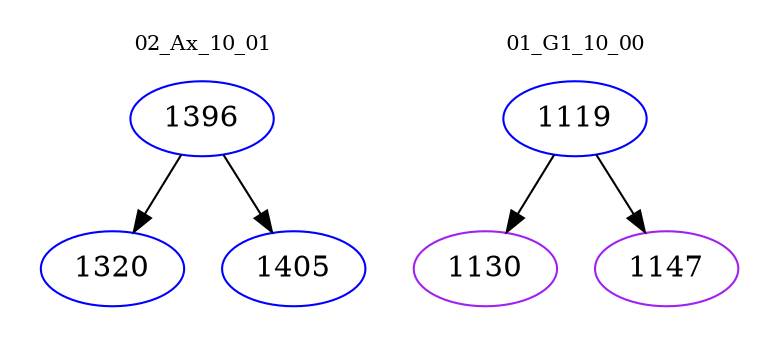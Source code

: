 digraph{
subgraph cluster_0 {
color = white
label = "02_Ax_10_01";
fontsize=10;
T0_1396 [label="1396", color="blue"]
T0_1396 -> T0_1320 [color="black"]
T0_1320 [label="1320", color="blue"]
T0_1396 -> T0_1405 [color="black"]
T0_1405 [label="1405", color="blue"]
}
subgraph cluster_1 {
color = white
label = "01_G1_10_00";
fontsize=10;
T1_1119 [label="1119", color="blue"]
T1_1119 -> T1_1130 [color="black"]
T1_1130 [label="1130", color="purple"]
T1_1119 -> T1_1147 [color="black"]
T1_1147 [label="1147", color="purple"]
}
}
